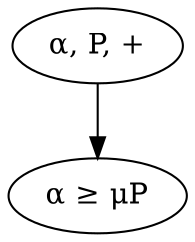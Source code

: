 digraph {
    a [label="α, P, +"];
    b [label="α ≥ μP"];
    a -> b;
}

digraph {
    a [label="α, P ∨ Q, +"];
    b [label="α, P, +"];
    c [label="α, Q, +"];
    a -> b; a -> c;
}

digraph {
    a [label="α, P ∨ Q, -"];
    b [label="α, P, -"];
    c [label="α, Q, -"];
    a -> b; b -> c;
}

digraph {
    a [label="α, ¬(P ∨ Q), ±"];
    b [label="α, ¬P ∧ ¬Q, ±"];
    a -> b;
}
